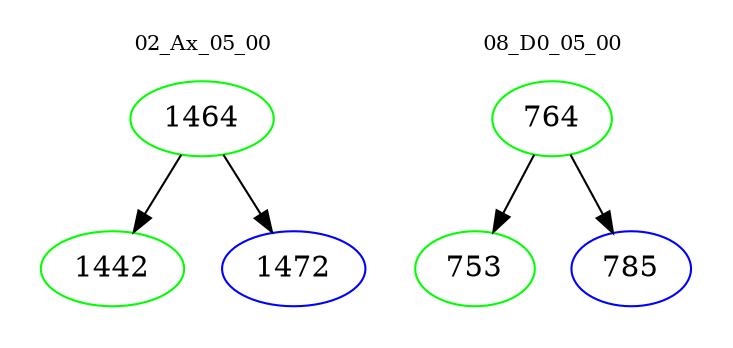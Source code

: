 digraph{
subgraph cluster_0 {
color = white
label = "02_Ax_05_00";
fontsize=10;
T0_1464 [label="1464", color="green"]
T0_1464 -> T0_1442 [color="black"]
T0_1442 [label="1442", color="green"]
T0_1464 -> T0_1472 [color="black"]
T0_1472 [label="1472", color="blue"]
}
subgraph cluster_1 {
color = white
label = "08_D0_05_00";
fontsize=10;
T1_764 [label="764", color="green"]
T1_764 -> T1_753 [color="black"]
T1_753 [label="753", color="green"]
T1_764 -> T1_785 [color="black"]
T1_785 [label="785", color="blue"]
}
}
